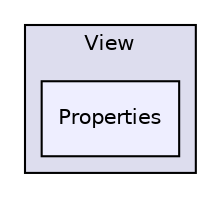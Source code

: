 digraph "C:/Users/tobia_000/Documents/Visual Studio 2013/Projects/Projektarbeit/View/Properties" {
  compound=true
  node [ fontsize="10", fontname="Helvetica"];
  edge [ labelfontsize="10", labelfontname="Helvetica"];
  subgraph clusterdir_1922121727497e1fe79b3fa1c15705eb {
    graph [ bgcolor="#ddddee", pencolor="black", label="View" fontname="Helvetica", fontsize="10", URL="dir_1922121727497e1fe79b3fa1c15705eb.html"]
  dir_c0dda7b9b3315ac6f68d0b01e8d95beb [shape=box, label="Properties", style="filled", fillcolor="#eeeeff", pencolor="black", URL="dir_c0dda7b9b3315ac6f68d0b01e8d95beb.html"];
  }
}
